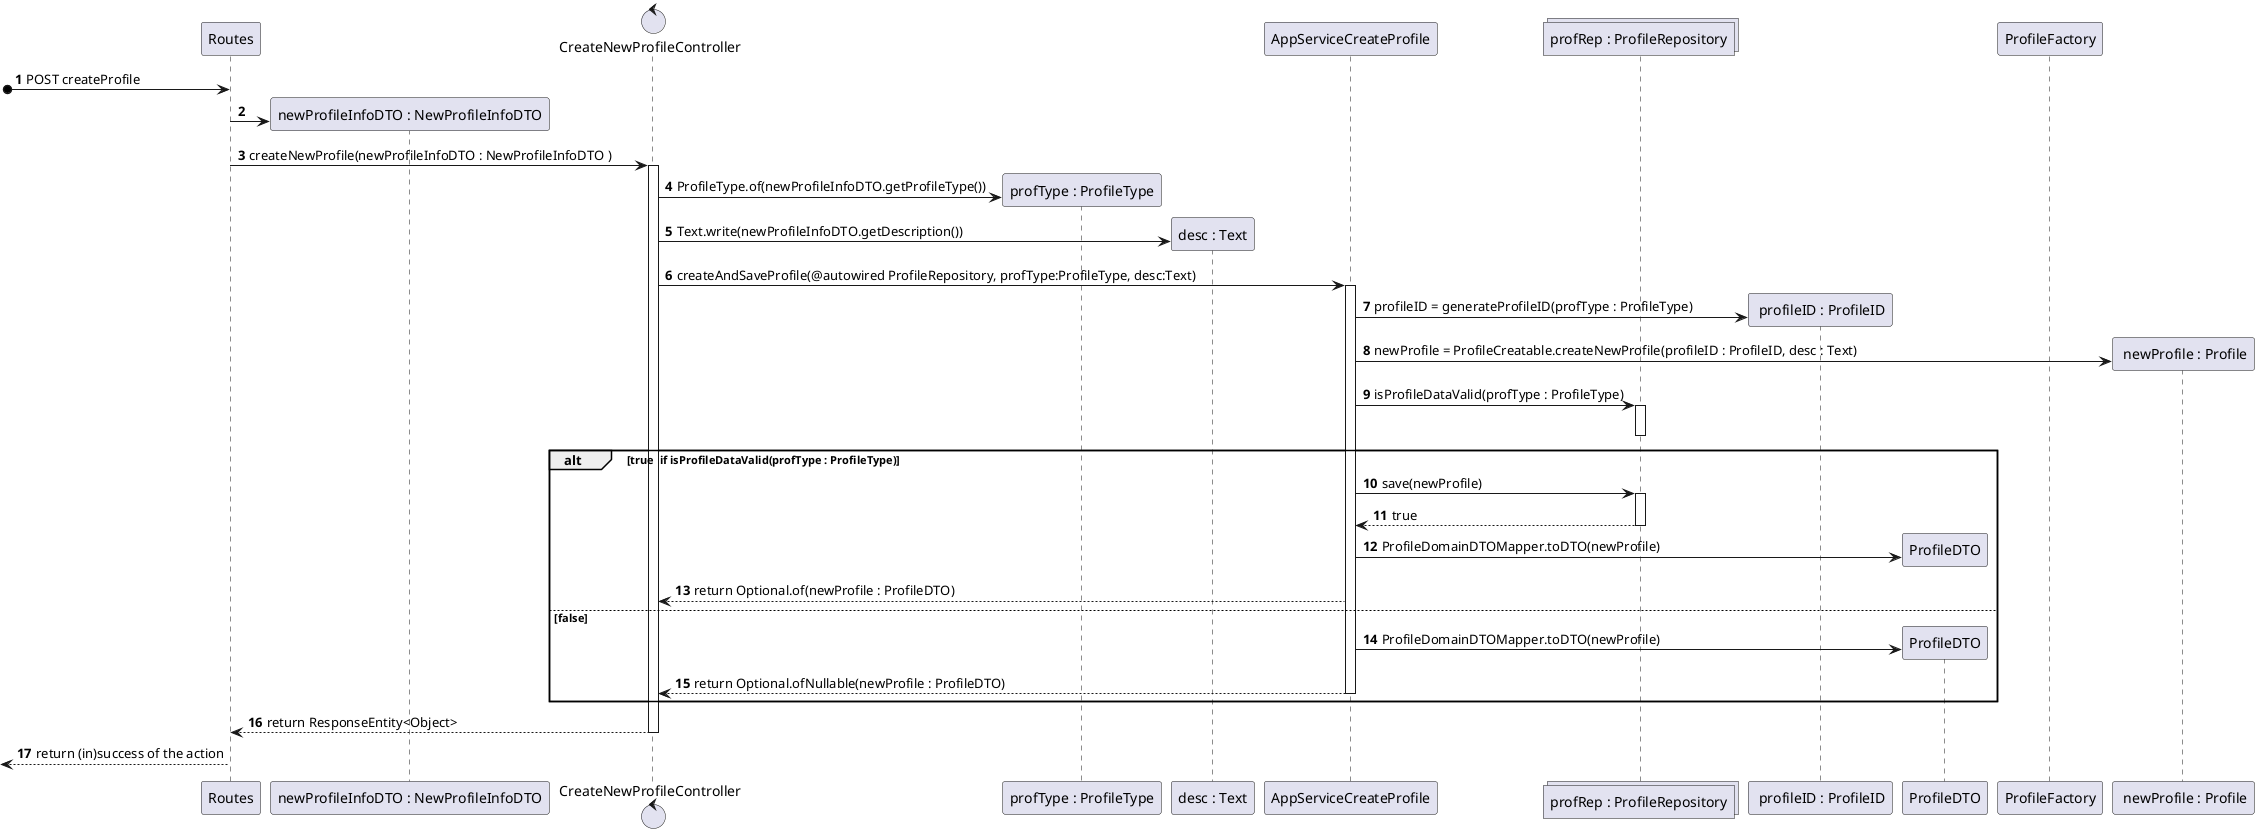 @startuml
'https://plantuml.com/sequence-diagram

autonumber


participant Routes
participant "newProfileInfoDTO : NewProfileInfoDTO" as dto
control CreateNewProfileController as cntrl

participant "profType : ProfileType" as vo2
participant "desc : Text" as voText2
participant "AppServiceCreateProfile" as appServ
collections "profRep : ProfileRepository" as repo
participant " profileID : ProfileID" as profID
participant "ProfileDTO" as profDTO
participant "ProfileFactory" as profFact
participant " newProfile : Profile" as prof



[o-> Routes : POST createProfile

Routes -> dto ** :
Routes -> cntrl : createNewProfile(newProfileInfoDTO : NewProfileInfoDTO )
activate cntrl


cntrl -> vo2 ** : ProfileType.of(newProfileInfoDTO.getProfileType())

cntrl -> voText2 ** : Text.write(newProfileInfoDTO.getDescription())

cntrl -> appServ : createAndSaveProfile(@autowired ProfileRepository, profType:ProfileType, desc:Text)
activate appServ





appServ -> profID ** : profileID = generateProfileID(profType : ProfileType)

appServ -> prof ** : newProfile = ProfileCreatable.createNewProfile(profileID : ProfileID, desc : Text)
appServ -> repo : isProfileDataValid(profType : ProfileType)
activate repo
deactivate repo
alt true  if isProfileDataValid(profType : ProfileType)
appServ -> repo : save(newProfile)
activate repo
appServ <-- repo :true
deactivate repo

appServ -> profDTO ** : ProfileDomainDTOMapper.toDTO(newProfile)

cntrl <-- appServ : return Optional.of(newProfile : ProfileDTO)

else false
appServ -> profDTO ** : ProfileDomainDTOMapper.toDTO(newProfile)

cntrl <-- appServ : return Optional.ofNullable(newProfile : ProfileDTO)
deactivate appServ


end
deactivate appServ

Routes <-- cntrl : return ResponseEntity<Object>
deactivate cntrl
 <-- Routes : return (in)success of the action


@enduml